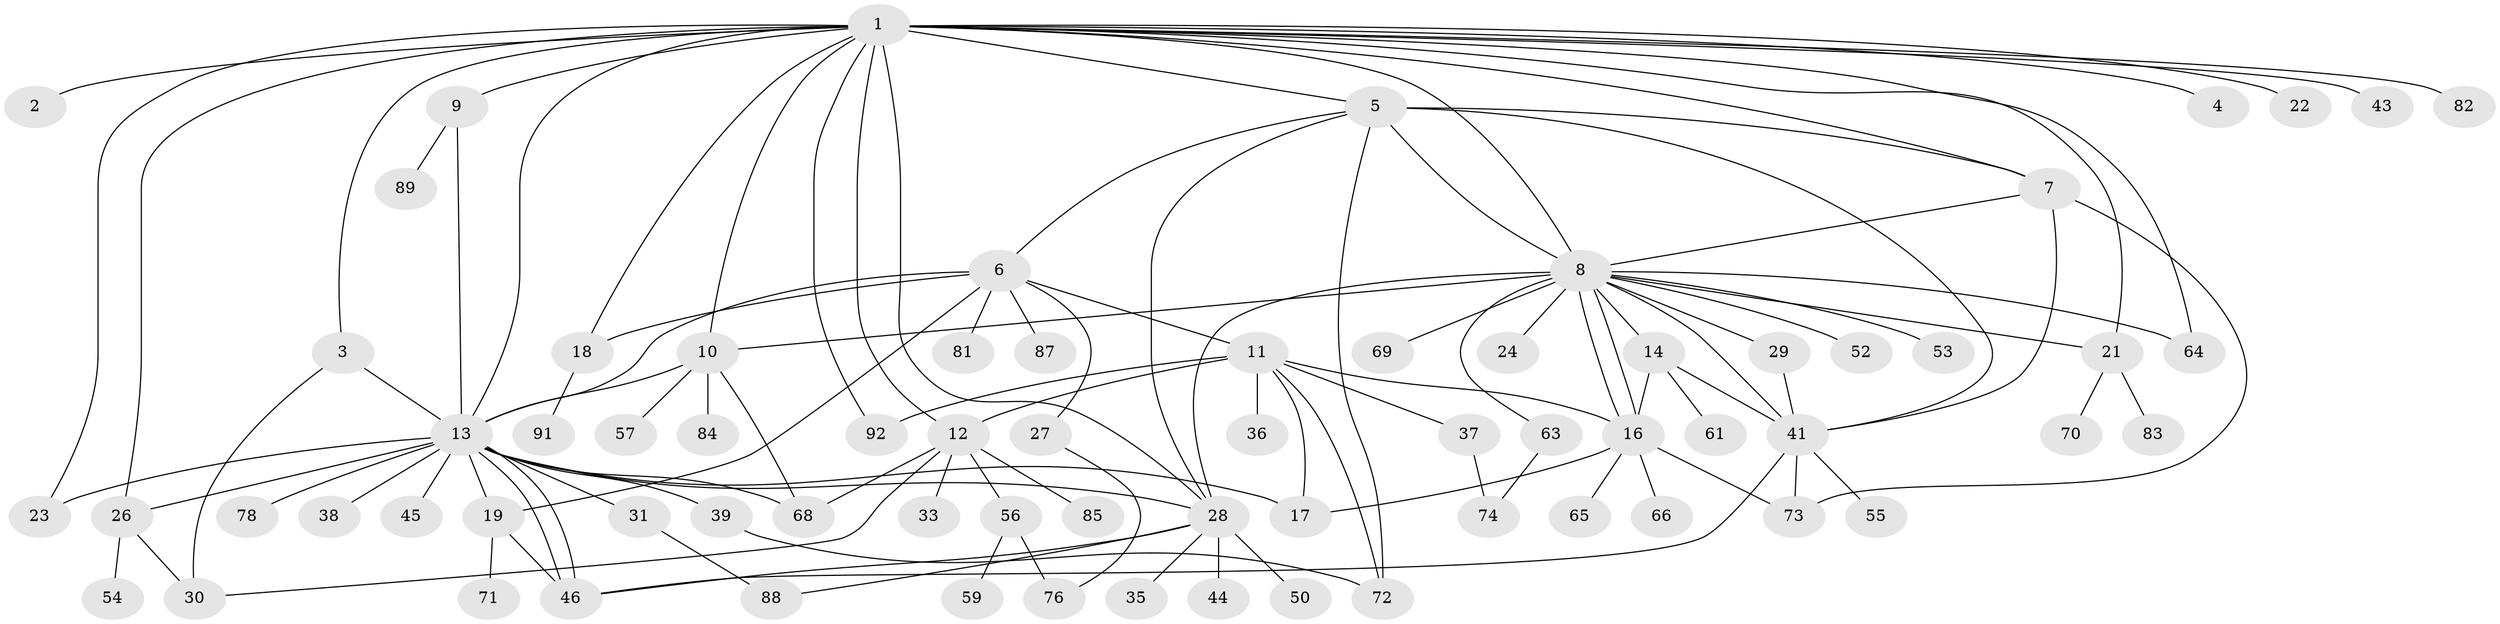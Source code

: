 // original degree distribution, {19: 0.010869565217391304, 1: 0.42391304347826086, 4: 0.09782608695652174, 8: 0.021739130434782608, 3: 0.16304347826086957, 18: 0.010869565217391304, 5: 0.010869565217391304, 9: 0.010869565217391304, 7: 0.03260869565217391, 16: 0.010869565217391304, 2: 0.1956521739130435, 10: 0.010869565217391304}
// Generated by graph-tools (version 1.1) at 2025/41/03/06/25 10:41:46]
// undirected, 71 vertices, 113 edges
graph export_dot {
graph [start="1"]
  node [color=gray90,style=filled];
  1 [super="+86"];
  2;
  3 [super="+67"];
  4;
  5 [super="+15"];
  6 [super="+32"];
  7 [super="+20"];
  8 [super="+42"];
  9;
  10 [super="+60"];
  11 [super="+62"];
  12 [super="+47"];
  13 [super="+40"];
  14;
  16 [super="+25"];
  17;
  18 [super="+79"];
  19 [super="+34"];
  21;
  22;
  23;
  24;
  26 [super="+58"];
  27;
  28 [super="+49"];
  29 [super="+77"];
  30;
  31 [super="+75"];
  33;
  35;
  36;
  37;
  38;
  39;
  41 [super="+48"];
  43;
  44;
  45;
  46 [super="+51"];
  50;
  52;
  53;
  54;
  55;
  56;
  57;
  59;
  61;
  63;
  64;
  65;
  66;
  68;
  69;
  70;
  71;
  72 [super="+80"];
  73;
  74;
  76;
  78;
  81;
  82;
  83;
  84;
  85;
  87;
  88;
  89 [super="+90"];
  91;
  92;
  1 -- 2;
  1 -- 3;
  1 -- 4;
  1 -- 5;
  1 -- 9;
  1 -- 12;
  1 -- 13;
  1 -- 18;
  1 -- 21;
  1 -- 22;
  1 -- 23;
  1 -- 26;
  1 -- 43;
  1 -- 64;
  1 -- 82;
  1 -- 92;
  1 -- 8;
  1 -- 7;
  1 -- 10;
  1 -- 28;
  3 -- 13;
  3 -- 30;
  5 -- 6;
  5 -- 7;
  5 -- 8;
  5 -- 41 [weight=2];
  5 -- 72;
  5 -- 28;
  6 -- 11;
  6 -- 19;
  6 -- 27;
  6 -- 81;
  6 -- 87;
  6 -- 18;
  6 -- 13;
  7 -- 73;
  7 -- 8;
  7 -- 41;
  8 -- 10;
  8 -- 14;
  8 -- 16;
  8 -- 16;
  8 -- 21;
  8 -- 24;
  8 -- 29;
  8 -- 41;
  8 -- 52;
  8 -- 53;
  8 -- 63;
  8 -- 64;
  8 -- 69;
  8 -- 28;
  9 -- 13;
  9 -- 89;
  10 -- 13;
  10 -- 57;
  10 -- 68;
  10 -- 84;
  11 -- 12;
  11 -- 17;
  11 -- 36;
  11 -- 37;
  11 -- 92;
  11 -- 16;
  11 -- 72;
  12 -- 30;
  12 -- 33;
  12 -- 68;
  12 -- 85;
  12 -- 56;
  13 -- 28;
  13 -- 31;
  13 -- 38;
  13 -- 39;
  13 -- 45;
  13 -- 46;
  13 -- 46;
  13 -- 78;
  13 -- 19;
  13 -- 26;
  13 -- 17;
  13 -- 68;
  13 -- 23;
  14 -- 41;
  14 -- 61;
  14 -- 16;
  16 -- 17;
  16 -- 65;
  16 -- 66;
  16 -- 73;
  18 -- 91;
  19 -- 46;
  19 -- 71;
  21 -- 70;
  21 -- 83;
  26 -- 30;
  26 -- 54;
  27 -- 76;
  28 -- 35;
  28 -- 44;
  28 -- 50;
  28 -- 88;
  28 -- 46;
  29 -- 41;
  31 -- 88;
  37 -- 74;
  39 -- 72;
  41 -- 55;
  41 -- 73;
  41 -- 46;
  56 -- 59;
  56 -- 76;
  63 -- 74;
}
